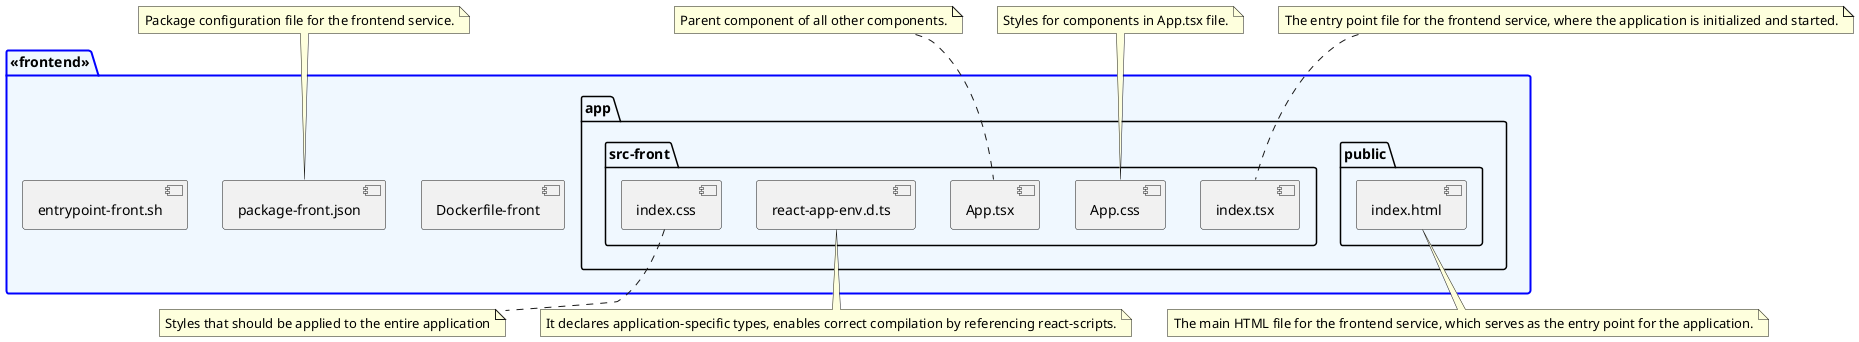 @startuml


folder <<frontend>> #AliceBlue;line:Blue;line.bold {
    [Dockerfile-front] as DockerfileFront
    [package-front.json] as PackageFront
    [entrypoint-front.sh] as EntryPointFront
    folder app {
        package "src-front" {
            [index.tsx] as Index
            [App.tsx] as AppTsx
            [App.css] as AppCss
            [index.css] as IndexCss
            [react-app-env.d.ts] as reactAppEnv

        }
        package "public" {
            [index.html] as IndexHtml
        }
    }
}


note top of PackageFront: Package configuration file for the frontend service.
note top of AppTsx: Parent component of all other components.
note top of AppCss: Styles for components in App.tsx file.
note bottom of IndexCss: Styles that should be applied to the entire application
note top of Index: The entry point file for the frontend service, where the application is initialized and started.
note bottom of IndexHtml: The main HTML file for the frontend service, which serves as the entry point for the application.
note bottom of reactAppEnv: It declares application-specific types, enables correct compilation by referencing react-scripts. 

@enduml